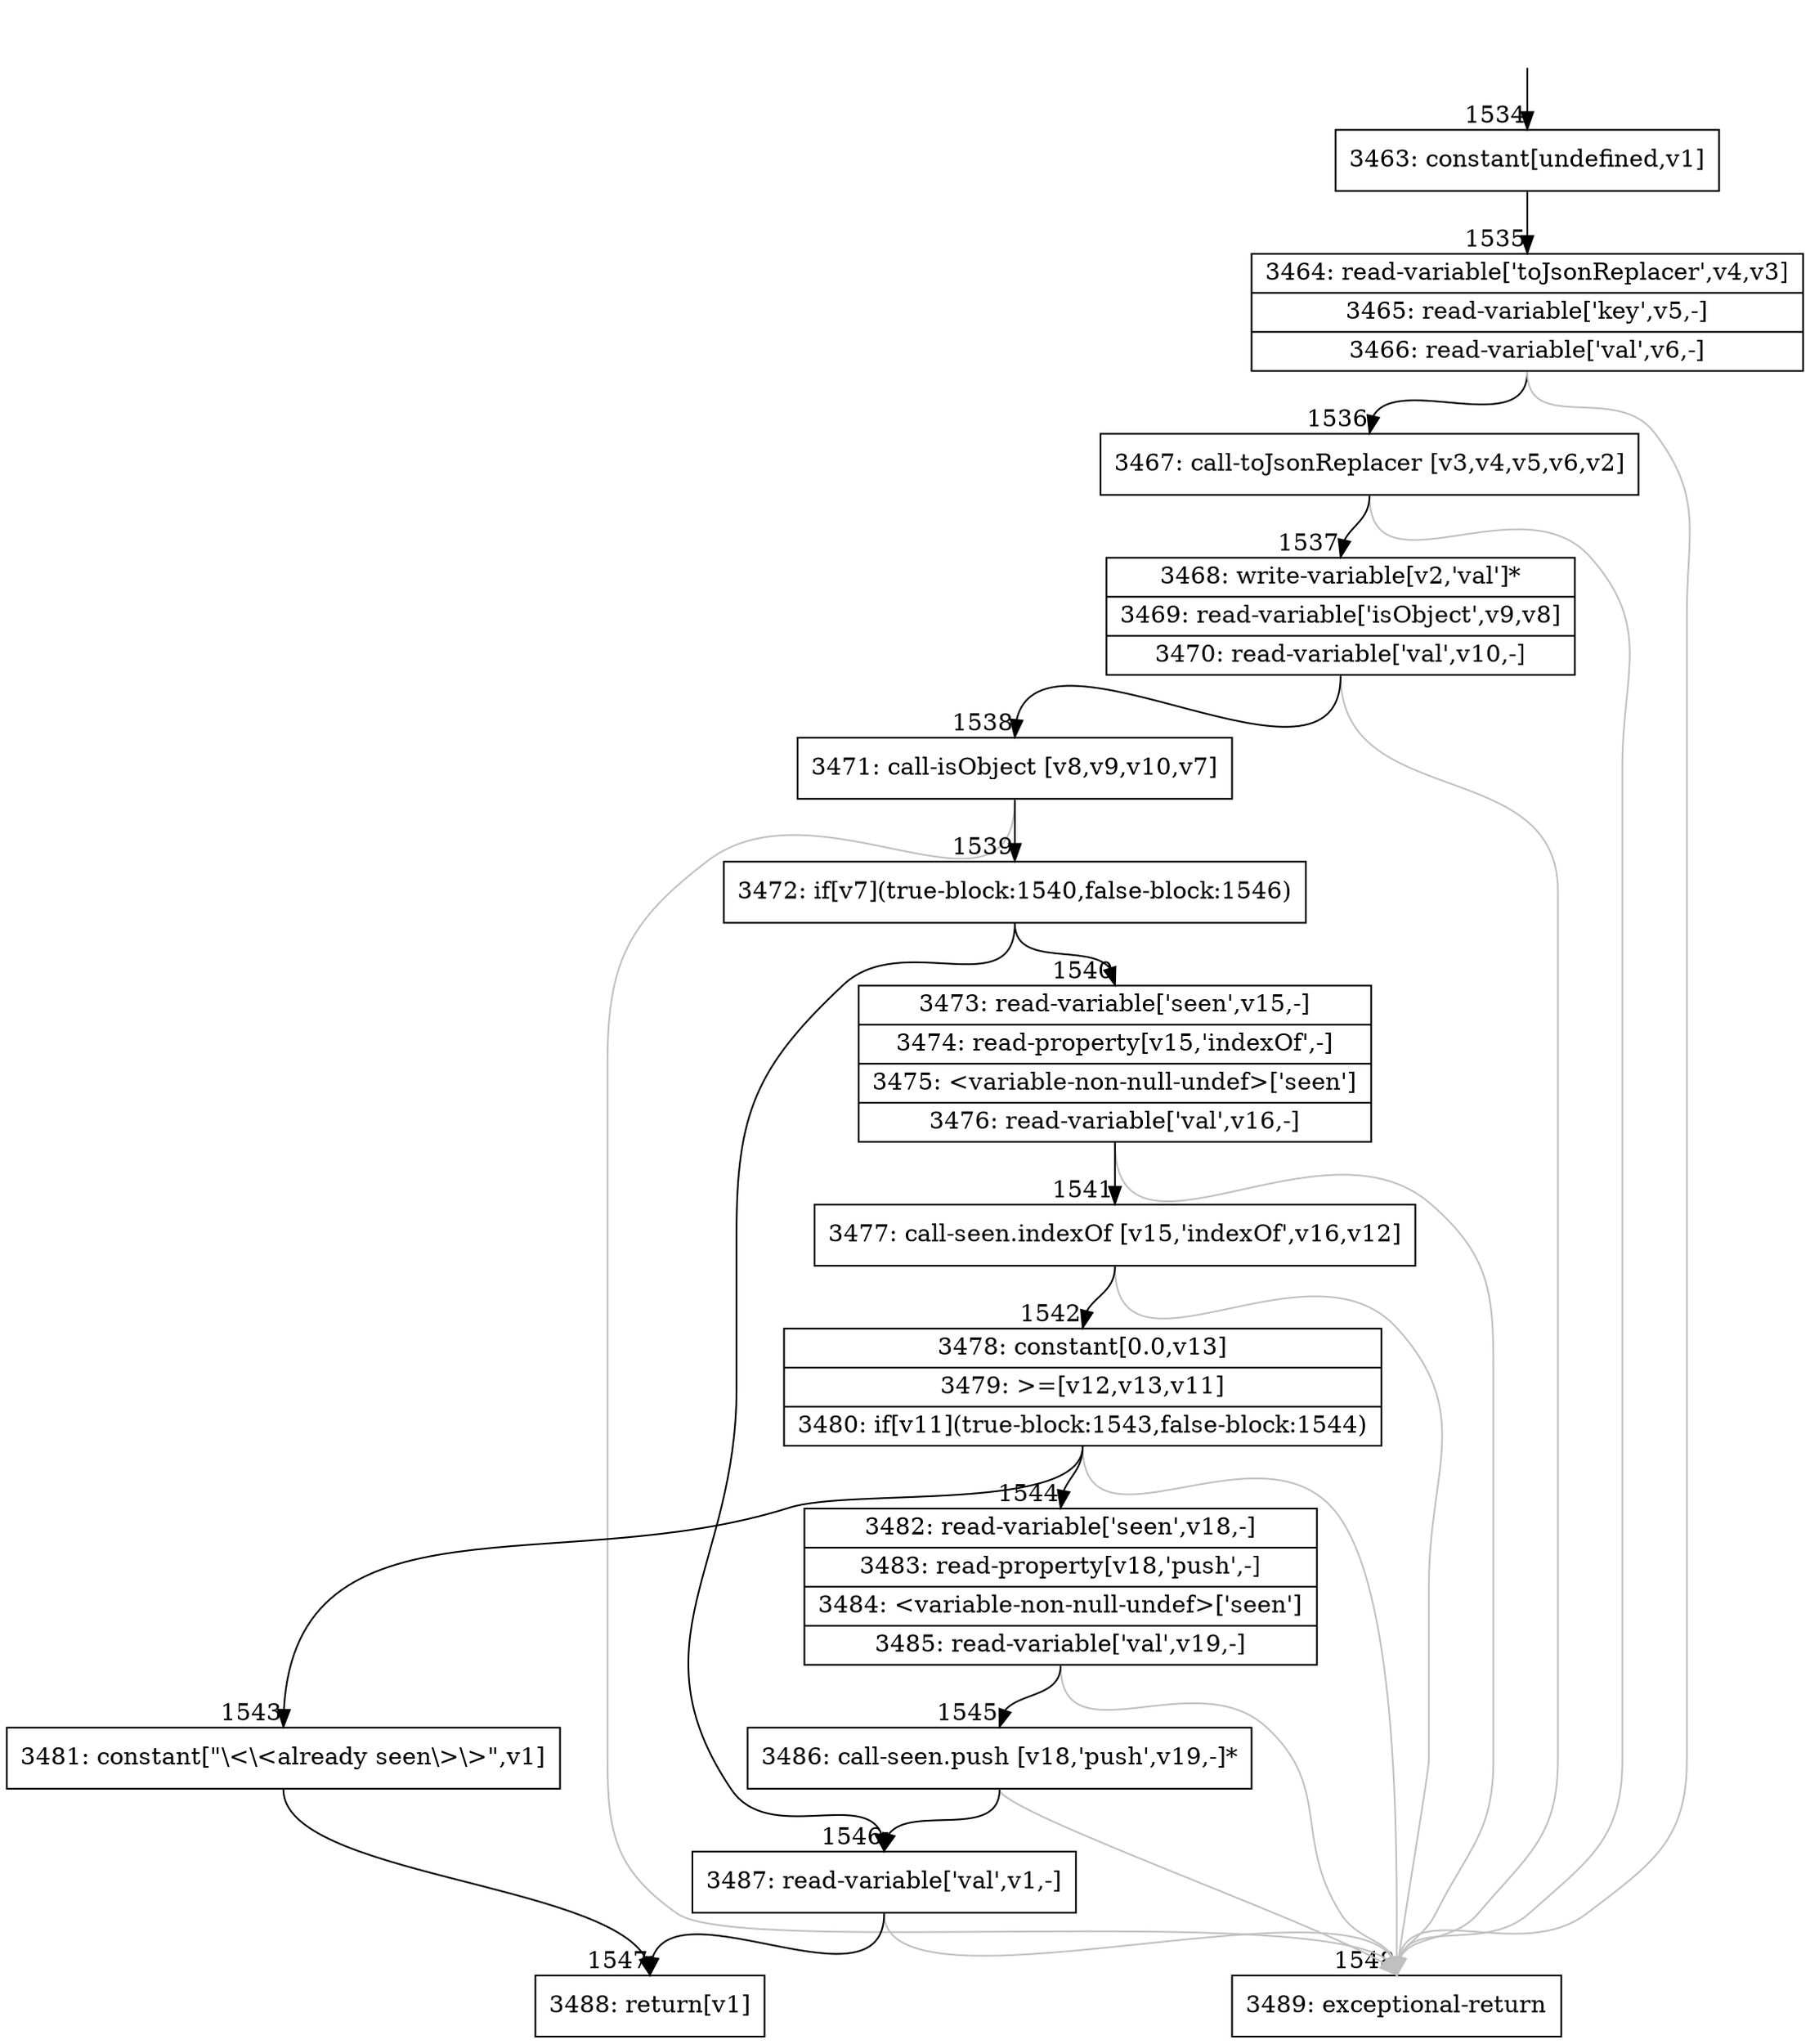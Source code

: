 digraph {
rankdir="TD"
BB_entry115[shape=none,label=""];
BB_entry115 -> BB1534 [tailport=s, headport=n, headlabel="    1534"]
BB1534 [shape=record label="{3463: constant[undefined,v1]}" ] 
BB1534 -> BB1535 [tailport=s, headport=n, headlabel="      1535"]
BB1535 [shape=record label="{3464: read-variable['toJsonReplacer',v4,v3]|3465: read-variable['key',v5,-]|3466: read-variable['val',v6,-]}" ] 
BB1535 -> BB1536 [tailport=s, headport=n, headlabel="      1536"]
BB1535 -> BB1548 [tailport=s, headport=n, color=gray, headlabel="      1548"]
BB1536 [shape=record label="{3467: call-toJsonReplacer [v3,v4,v5,v6,v2]}" ] 
BB1536 -> BB1537 [tailport=s, headport=n, headlabel="      1537"]
BB1536 -> BB1548 [tailport=s, headport=n, color=gray]
BB1537 [shape=record label="{3468: write-variable[v2,'val']*|3469: read-variable['isObject',v9,v8]|3470: read-variable['val',v10,-]}" ] 
BB1537 -> BB1538 [tailport=s, headport=n, headlabel="      1538"]
BB1537 -> BB1548 [tailport=s, headport=n, color=gray]
BB1538 [shape=record label="{3471: call-isObject [v8,v9,v10,v7]}" ] 
BB1538 -> BB1539 [tailport=s, headport=n, headlabel="      1539"]
BB1538 -> BB1548 [tailport=s, headport=n, color=gray]
BB1539 [shape=record label="{3472: if[v7](true-block:1540,false-block:1546)}" ] 
BB1539 -> BB1540 [tailport=s, headport=n, headlabel="      1540"]
BB1539 -> BB1546 [tailport=s, headport=n, headlabel="      1546"]
BB1540 [shape=record label="{3473: read-variable['seen',v15,-]|3474: read-property[v15,'indexOf',-]|3475: \<variable-non-null-undef\>['seen']|3476: read-variable['val',v16,-]}" ] 
BB1540 -> BB1541 [tailport=s, headport=n, headlabel="      1541"]
BB1540 -> BB1548 [tailport=s, headport=n, color=gray]
BB1541 [shape=record label="{3477: call-seen.indexOf [v15,'indexOf',v16,v12]}" ] 
BB1541 -> BB1542 [tailport=s, headport=n, headlabel="      1542"]
BB1541 -> BB1548 [tailport=s, headport=n, color=gray]
BB1542 [shape=record label="{3478: constant[0.0,v13]|3479: \>=[v12,v13,v11]|3480: if[v11](true-block:1543,false-block:1544)}" ] 
BB1542 -> BB1543 [tailport=s, headport=n, headlabel="      1543"]
BB1542 -> BB1544 [tailport=s, headport=n, headlabel="      1544"]
BB1542 -> BB1548 [tailport=s, headport=n, color=gray]
BB1543 [shape=record label="{3481: constant[\"\\\<\\\<already seen\\\>\\\>\",v1]}" ] 
BB1543 -> BB1547 [tailport=s, headport=n, headlabel="      1547"]
BB1544 [shape=record label="{3482: read-variable['seen',v18,-]|3483: read-property[v18,'push',-]|3484: \<variable-non-null-undef\>['seen']|3485: read-variable['val',v19,-]}" ] 
BB1544 -> BB1545 [tailport=s, headport=n, headlabel="      1545"]
BB1544 -> BB1548 [tailport=s, headport=n, color=gray]
BB1545 [shape=record label="{3486: call-seen.push [v18,'push',v19,-]*}" ] 
BB1545 -> BB1546 [tailport=s, headport=n]
BB1545 -> BB1548 [tailport=s, headport=n, color=gray]
BB1546 [shape=record label="{3487: read-variable['val',v1,-]}" ] 
BB1546 -> BB1547 [tailport=s, headport=n]
BB1546 -> BB1548 [tailport=s, headport=n, color=gray]
BB1547 [shape=record label="{3488: return[v1]}" ] 
BB1548 [shape=record label="{3489: exceptional-return}" ] 
//#$~ 2229
}
